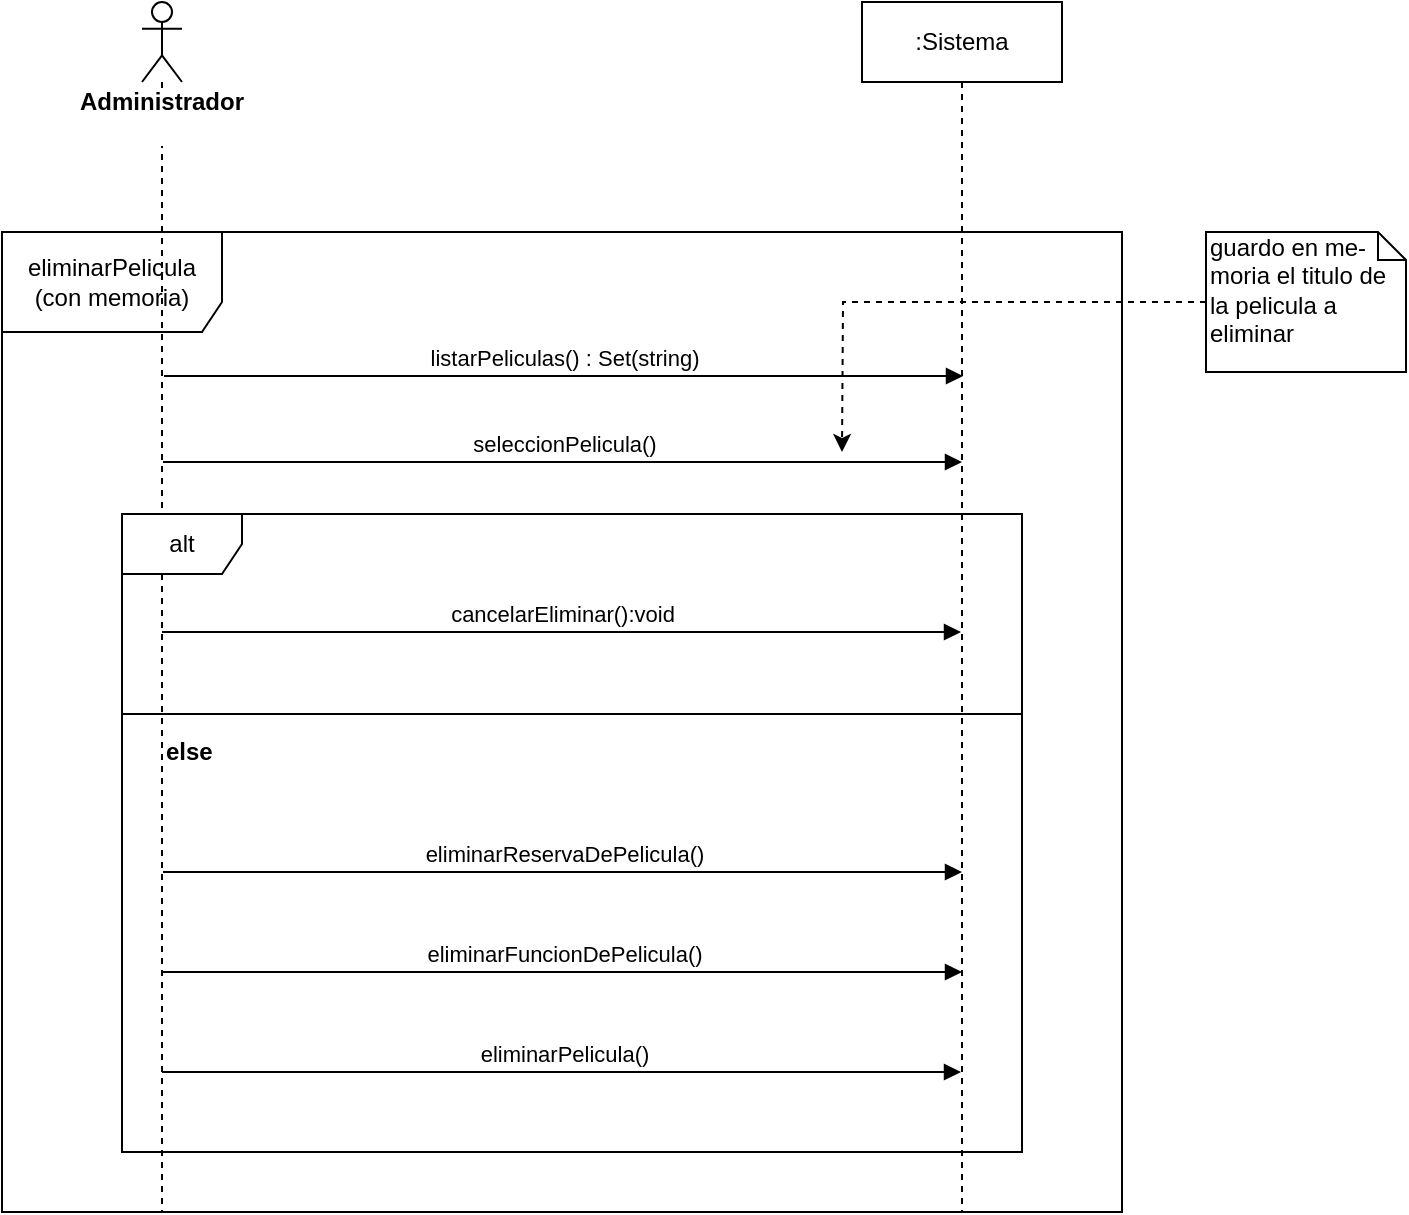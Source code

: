 <mxfile version="10.6.6" type="google"><diagram id="qYc_sKpwOR1J0QVoGpXh" name="Page-1"><mxGraphModel dx="1188" dy="699" grid="1" gridSize="10" guides="1" tooltips="1" connect="1" arrows="1" fold="1" page="1" pageScale="1" pageWidth="1654" pageHeight="1169" math="0" shadow="0"><root><mxCell id="0"/><mxCell id="1" parent="0"/><mxCell id="QoquJSyv4gwYdU70BhmZ-1" value="&lt;div&gt;eliminarPelicula&lt;/div&gt;&lt;div&gt;(con memoria)&lt;br&gt;&lt;/div&gt;" style="shape=umlFrame;whiteSpace=wrap;html=1;width=110;height=50;" vertex="1" parent="1"><mxGeometry x="210" y="170" width="560" height="490" as="geometry"/></mxCell><mxCell id="QoquJSyv4gwYdU70BhmZ-2" value="&lt;div&gt;&lt;b&gt;Administrador&lt;/b&gt;&lt;/div&gt;&lt;div&gt;&lt;br&gt;&lt;/div&gt;" style="shape=umlLifeline;participant=umlActor;perimeter=lifelinePerimeter;whiteSpace=wrap;html=1;container=1;collapsible=0;recursiveResize=0;verticalAlign=top;spacingTop=36;labelBackgroundColor=#ffffff;outlineConnect=0;" vertex="1" parent="1"><mxGeometry x="280" y="55" width="20" height="605" as="geometry"/></mxCell><mxCell id="QoquJSyv4gwYdU70BhmZ-5" value=":Sistema" style="shape=umlLifeline;perimeter=lifelinePerimeter;whiteSpace=wrap;html=1;container=1;collapsible=0;recursiveResize=0;outlineConnect=0;" vertex="1" parent="1"><mxGeometry x="640" y="55" width="100" height="605" as="geometry"/></mxCell><mxCell id="QoquJSyv4gwYdU70BhmZ-6" value="listarPeliculas() : Set(string)" style="html=1;verticalAlign=bottom;endArrow=block;" edge="1" parent="1"><mxGeometry width="80" relative="1" as="geometry"><mxPoint x="291" y="242" as="sourcePoint"/><mxPoint x="690.5" y="242" as="targetPoint"/></mxGeometry></mxCell><mxCell id="QoquJSyv4gwYdU70BhmZ-12" value="alt" style="shape=umlFrame;whiteSpace=wrap;html=1;" vertex="1" parent="1"><mxGeometry x="270" y="311" width="450" height="319" as="geometry"/></mxCell><mxCell id="QoquJSyv4gwYdU70BhmZ-13" value="" style="line;strokeWidth=1;fillColor=none;align=left;verticalAlign=middle;spacingTop=-1;spacingLeft=3;spacingRight=3;rotatable=0;labelPosition=right;points=[];portConstraint=eastwest;" vertex="1" parent="1"><mxGeometry x="270" y="407" width="450" height="8" as="geometry"/></mxCell><mxCell id="QoquJSyv4gwYdU70BhmZ-14" value="cancelarEliminar():void" style="html=1;verticalAlign=bottom;endArrow=block;" edge="1" parent="1"><mxGeometry width="80" relative="1" as="geometry"><mxPoint x="290" y="370" as="sourcePoint"/><mxPoint x="689.5" y="370" as="targetPoint"/></mxGeometry></mxCell><mxCell id="QoquJSyv4gwYdU70BhmZ-15" value="seleccionPelicula()" style="html=1;verticalAlign=bottom;endArrow=block;" edge="1" parent="1"><mxGeometry x="-0.001" width="80" relative="1" as="geometry"><mxPoint x="290.5" y="285" as="sourcePoint"/><mxPoint x="690" y="285" as="targetPoint"/><mxPoint x="1" as="offset"/></mxGeometry></mxCell><mxCell id="QoquJSyv4gwYdU70BhmZ-17" value="" style="edgeStyle=orthogonalEdgeStyle;rounded=0;orthogonalLoop=1;jettySize=auto;html=1;dashed=1;" edge="1" parent="1" source="QoquJSyv4gwYdU70BhmZ-16"><mxGeometry relative="1" as="geometry"><mxPoint x="630" y="280" as="targetPoint"/></mxGeometry></mxCell><mxCell id="QoquJSyv4gwYdU70BhmZ-16" value="&lt;div&gt;guardo en me-&lt;/div&gt;&lt;div&gt;moria el titulo de la pelicula a eliminar&lt;br&gt;&lt;/div&gt;" style="shape=note;whiteSpace=wrap;html=1;size=14;verticalAlign=top;align=left;spacingTop=-6;" vertex="1" parent="1"><mxGeometry x="812" y="170" width="100" height="70" as="geometry"/></mxCell><mxCell id="QoquJSyv4gwYdU70BhmZ-18" value="&lt;b&gt;else&lt;/b&gt;" style="text;html=1;resizable=0;points=[];autosize=1;align=left;verticalAlign=top;spacingTop=-4;" vertex="1" parent="1"><mxGeometry x="290" y="420" width="40" height="20" as="geometry"/></mxCell><mxCell id="QoquJSyv4gwYdU70BhmZ-19" value="eliminarPelicula()" style="html=1;verticalAlign=bottom;endArrow=block;" edge="1" parent="1"><mxGeometry x="-0.001" width="80" relative="1" as="geometry"><mxPoint x="290" y="590" as="sourcePoint"/><mxPoint x="689.5" y="590" as="targetPoint"/><mxPoint x="1" as="offset"/></mxGeometry></mxCell><mxCell id="QoquJSyv4gwYdU70BhmZ-20" value="eliminarReservaDePelicula()" style="html=1;verticalAlign=bottom;endArrow=block;" edge="1" parent="1"><mxGeometry x="-0.001" width="80" relative="1" as="geometry"><mxPoint x="290.5" y="490" as="sourcePoint"/><mxPoint x="690" y="490" as="targetPoint"/><mxPoint x="1" as="offset"/></mxGeometry></mxCell><mxCell id="QoquJSyv4gwYdU70BhmZ-21" value="eliminarFuncionDePelicula()" style="html=1;verticalAlign=bottom;endArrow=block;" edge="1" parent="1"><mxGeometry x="-0.001" width="80" relative="1" as="geometry"><mxPoint x="290.5" y="540" as="sourcePoint"/><mxPoint x="690" y="540" as="targetPoint"/><mxPoint x="1" as="offset"/></mxGeometry></mxCell></root></mxGraphModel></diagram></mxfile>